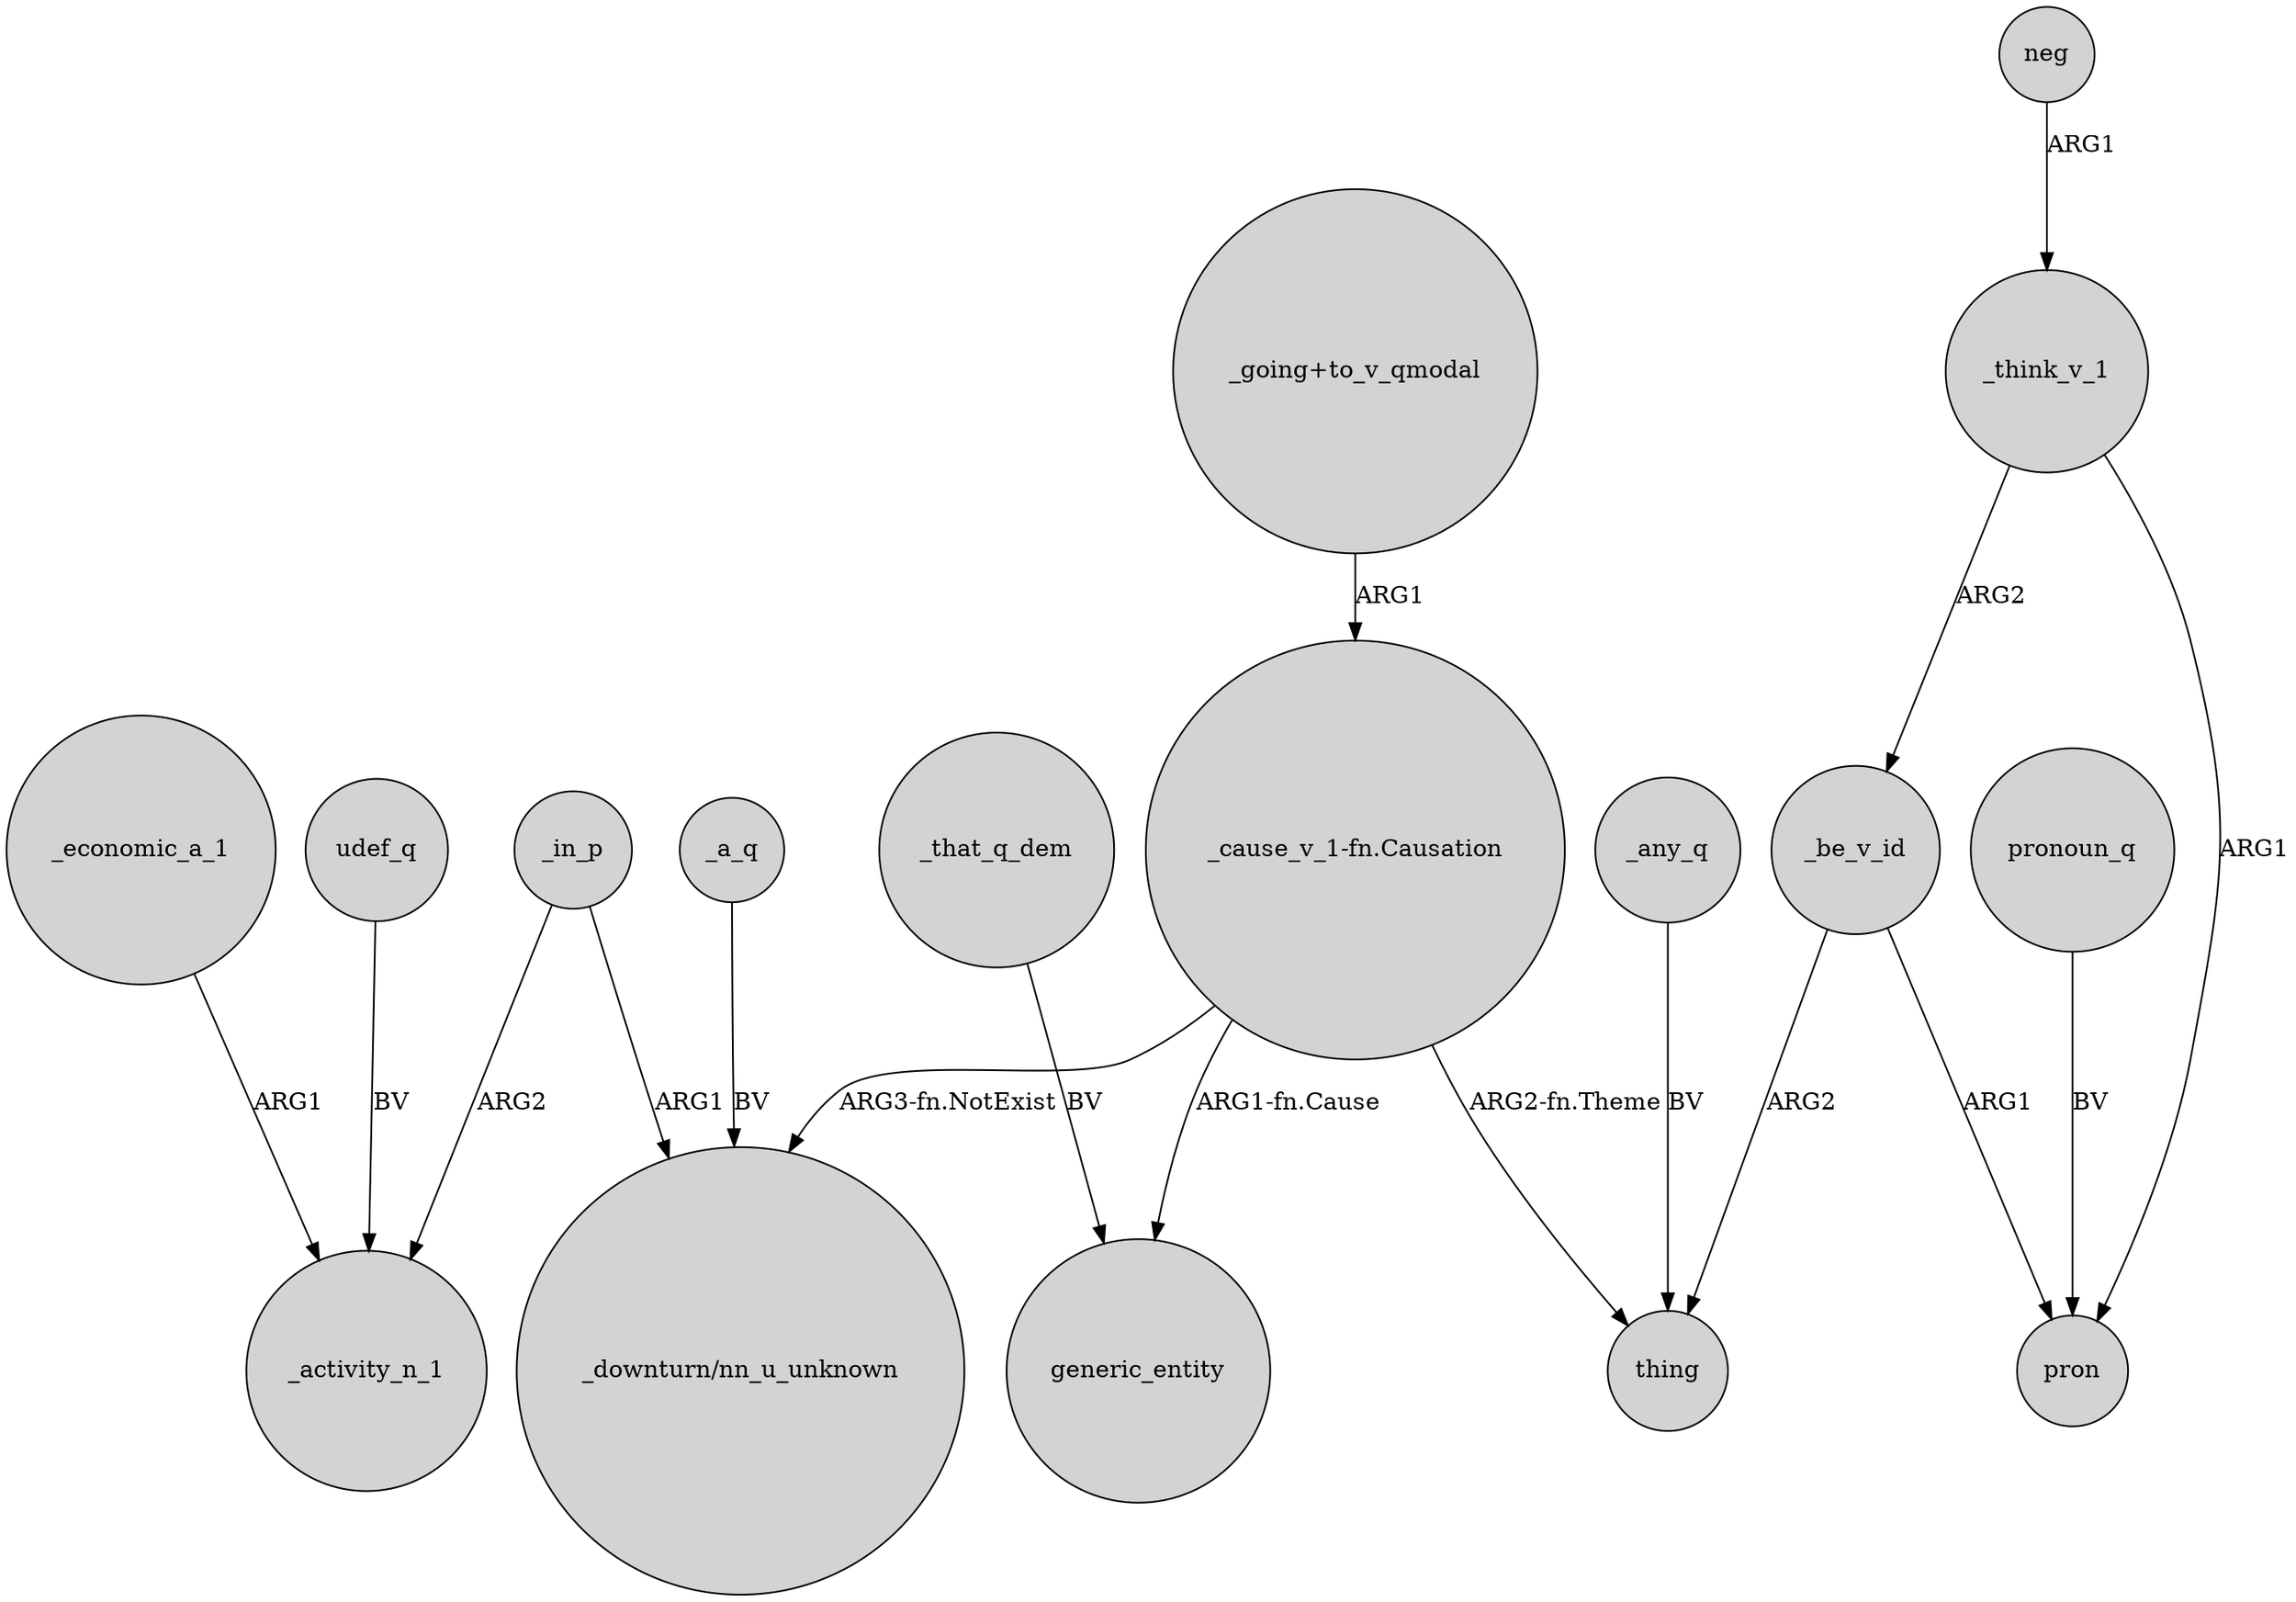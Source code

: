digraph {
	node [shape=circle style=filled]
	_in_p -> _activity_n_1 [label=ARG2]
	"_cause_v_1-fn.Causation" -> thing [label="ARG2-fn.Theme"]
	_economic_a_1 -> _activity_n_1 [label=ARG1]
	_a_q -> "_downturn/nn_u_unknown" [label=BV]
	udef_q -> _activity_n_1 [label=BV]
	"_cause_v_1-fn.Causation" -> generic_entity [label="ARG1-fn.Cause"]
	_be_v_id -> thing [label=ARG2]
	_be_v_id -> pron [label=ARG1]
	_think_v_1 -> _be_v_id [label=ARG2]
	_think_v_1 -> pron [label=ARG1]
	_that_q_dem -> generic_entity [label=BV]
	neg -> _think_v_1 [label=ARG1]
	"_going+to_v_qmodal" -> "_cause_v_1-fn.Causation" [label=ARG1]
	_in_p -> "_downturn/nn_u_unknown" [label=ARG1]
	"_cause_v_1-fn.Causation" -> "_downturn/nn_u_unknown" [label="ARG3-fn.NotExist"]
	_any_q -> thing [label=BV]
	pronoun_q -> pron [label=BV]
}
